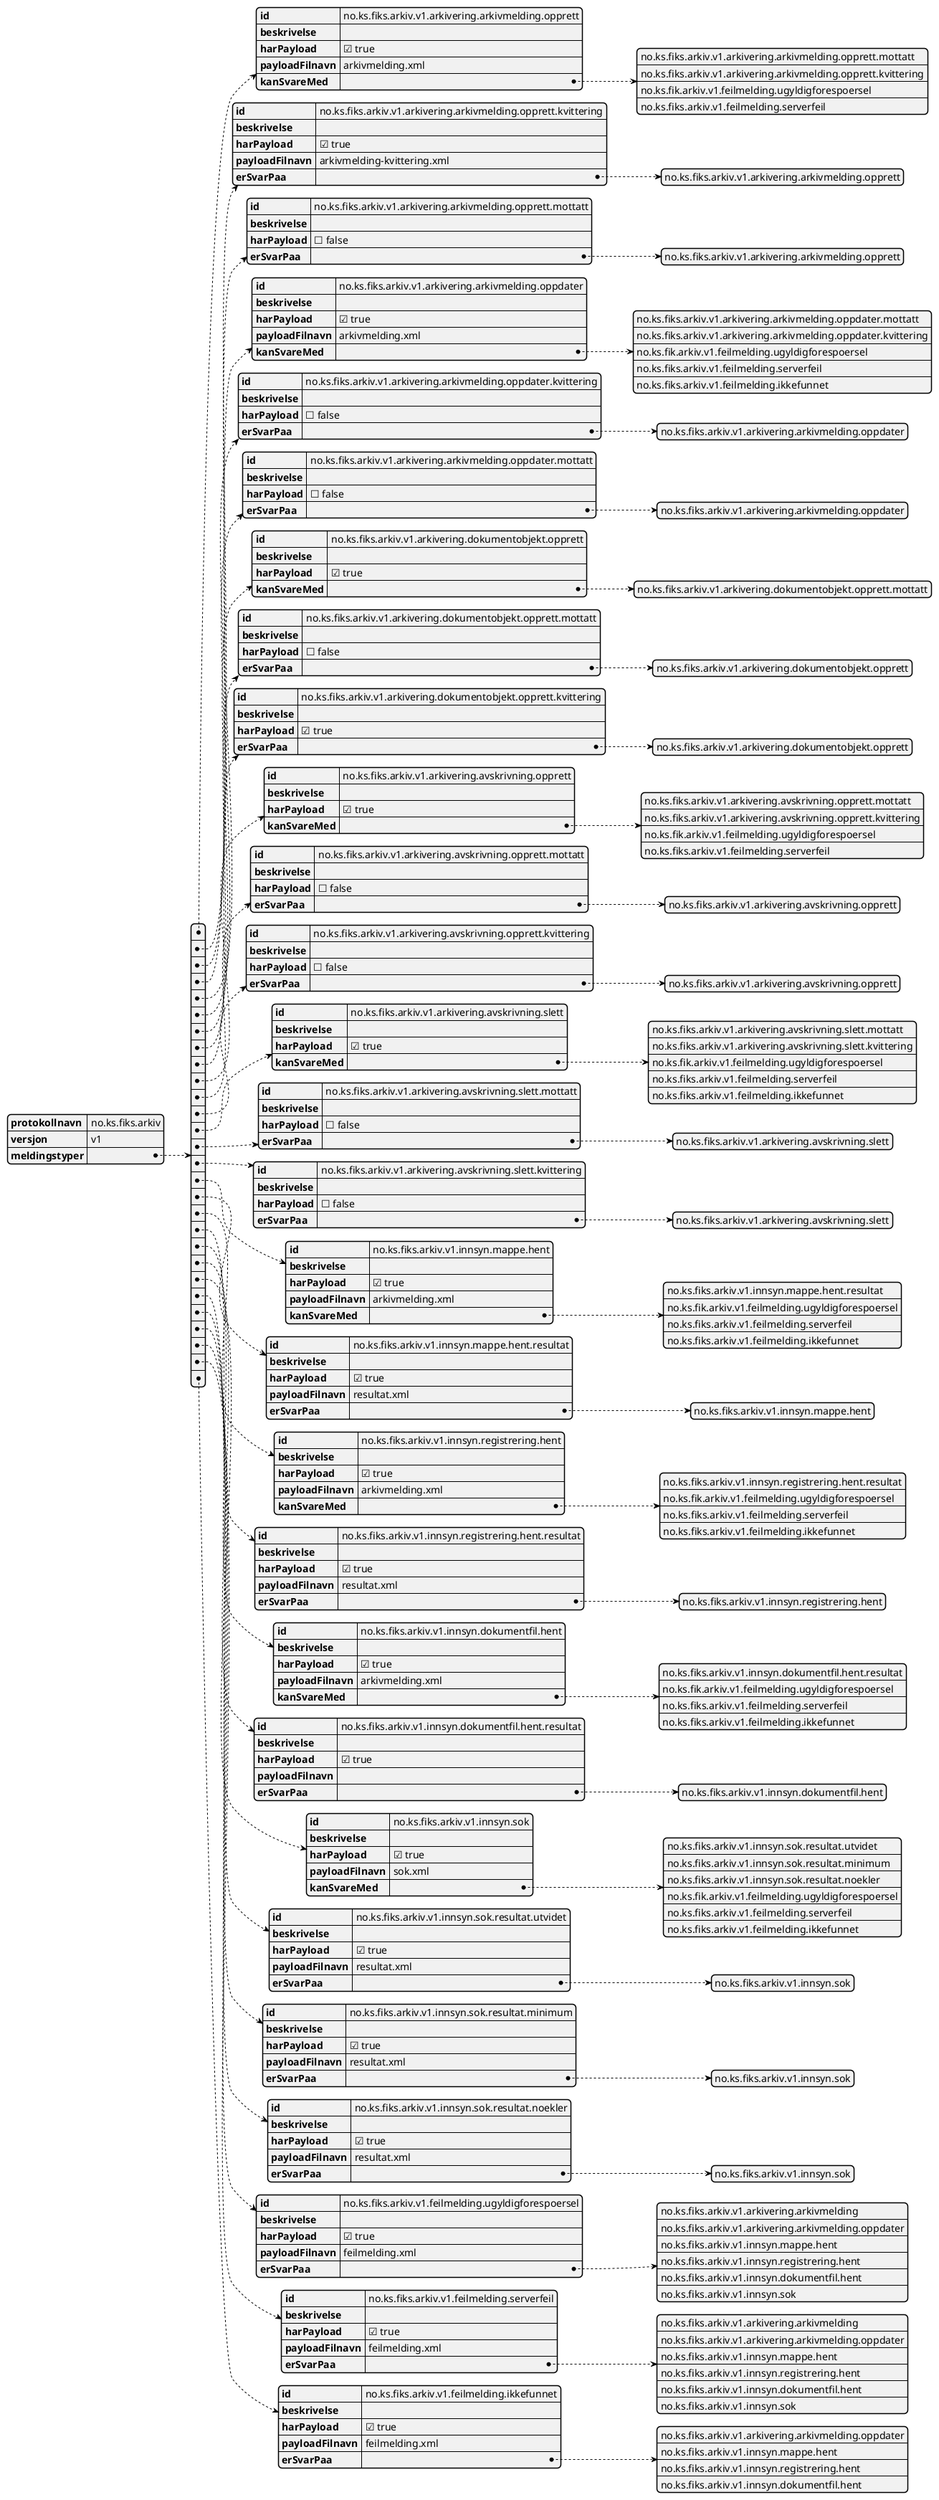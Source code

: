 @startjson
{
  "protokollnavn": "no.ks.fiks.arkiv",
  "versjon": "v1",
  "meldingstyper": [
    {
      "id": "no.ks.fiks.arkiv.v1.arkivering.arkivmelding.opprett",
      "beskrivelse": "", 
      "harPayload": true,
      "payloadFilnavn": "arkivmelding.xml",
      "kanSvareMed": ["no.ks.fiks.arkiv.v1.arkivering.arkivmelding.opprett.mottatt", "no.ks.fiks.arkiv.v1.arkivering.arkivmelding.opprett.kvittering", "no.ks.fik.arkiv.v1.feilmelding.ugyldigforespoersel", "no.ks.fiks.arkiv.v1.feilmelding.serverfeil"]
    },
    {
      "id": "no.ks.fiks.arkiv.v1.arkivering.arkivmelding.opprett.kvittering",
      "beskrivelse": "",
      "harPayload": true,
      "payloadFilnavn": "arkivmelding-kvittering.xml",
      "erSvarPaa": ["no.ks.fiks.arkiv.v1.arkivering.arkivmelding.opprett"]
    },
    {
      "id": "no.ks.fiks.arkiv.v1.arkivering.arkivmelding.opprett.mottatt",
      "beskrivelse": "",
      "harPayload": false,
      "erSvarPaa": ["no.ks.fiks.arkiv.v1.arkivering.arkivmelding.opprett"]
    },
    {
      "id": "no.ks.fiks.arkiv.v1.arkivering.arkivmelding.oppdater",
      "beskrivelse": "",
      "harPayload": true,
      "payloadFilnavn": "arkivmelding.xml",
      "kanSvareMed": ["no.ks.fiks.arkiv.v1.arkivering.arkivmelding.oppdater.mottatt", "no.ks.fiks.arkiv.v1.arkivering.arkivmelding.oppdater.kvittering", "no.ks.fik.arkiv.v1.feilmelding.ugyldigforespoersel", "no.ks.fiks.arkiv.v1.feilmelding.serverfeil", "no.ks.fiks.arkiv.v1.feilmelding.ikkefunnet"]
    },
    {
      "id": "no.ks.fiks.arkiv.v1.arkivering.arkivmelding.oppdater.kvittering",
      "beskrivelse": "",
      "harPayload": false,
      "erSvarPaa": ["no.ks.fiks.arkiv.v1.arkivering.arkivmelding.oppdater"]
    },
    {
      "id": "no.ks.fiks.arkiv.v1.arkivering.arkivmelding.oppdater.mottatt",
      "beskrivelse": "",
      "harPayload": false,
      "erSvarPaa": ["no.ks.fiks.arkiv.v1.arkivering.arkivmelding.oppdater"]
    },
    {
      "id": "no.ks.fiks.arkiv.v1.arkivering.dokumentobjekt.opprett",
      "beskrivelse": "",
      "harPayload": true,
      "kanSvareMed": ["no.ks.fiks.arkiv.v1.arkivering.dokumentobjekt.opprett.mottatt"]
    },
    {
      "id": "no.ks.fiks.arkiv.v1.arkivering.dokumentobjekt.opprett.mottatt",
      "beskrivelse": "",
      "harPayload": false,
      "erSvarPaa": ["no.ks.fiks.arkiv.v1.arkivering.dokumentobjekt.opprett"]
    },
    {
      "id": "no.ks.fiks.arkiv.v1.arkivering.dokumentobjekt.opprett.kvittering",
      "beskrivelse": "",
      "harPayload": true,
      "erSvarPaa": ["no.ks.fiks.arkiv.v1.arkivering.dokumentobjekt.opprett"]
    },
    {
      "id": "no.ks.fiks.arkiv.v1.arkivering.avskrivning.opprett",
      "beskrivelse": "",
      "harPayload": true,
      "kanSvareMed": ["no.ks.fiks.arkiv.v1.arkivering.avskrivning.opprett.mottatt", "no.ks.fiks.arkiv.v1.arkivering.avskrivning.opprett.kvittering", "no.ks.fik.arkiv.v1.feilmelding.ugyldigforespoersel", "no.ks.fiks.arkiv.v1.feilmelding.serverfeil"]
    },
    {
      "id": "no.ks.fiks.arkiv.v1.arkivering.avskrivning.opprett.mottatt",
      "beskrivelse": "",
      "harPayload": false,
      "erSvarPaa": ["no.ks.fiks.arkiv.v1.arkivering.avskrivning.opprett"]
    },
    {
      "id": "no.ks.fiks.arkiv.v1.arkivering.avskrivning.opprett.kvittering",
      "beskrivelse": "",
      "harPayload": false,
      "erSvarPaa": ["no.ks.fiks.arkiv.v1.arkivering.avskrivning.opprett"]
    },
    {
      "id": "no.ks.fiks.arkiv.v1.arkivering.avskrivning.slett",
      "beskrivelse": "",
      "harPayload": true,
      "kanSvareMed": ["no.ks.fiks.arkiv.v1.arkivering.avskrivning.slett.mottatt", "no.ks.fiks.arkiv.v1.arkivering.avskrivning.slett.kvittering", "no.ks.fik.arkiv.v1.feilmelding.ugyldigforespoersel", "no.ks.fiks.arkiv.v1.feilmelding.serverfeil", "no.ks.fiks.arkiv.v1.feilmelding.ikkefunnet"]
    },
    {
      "id": "no.ks.fiks.arkiv.v1.arkivering.avskrivning.slett.mottatt",
      "beskrivelse": "",
      "harPayload": false,
      "erSvarPaa": ["no.ks.fiks.arkiv.v1.arkivering.avskrivning.slett"]
    },
    {
      "id": "no.ks.fiks.arkiv.v1.arkivering.avskrivning.slett.kvittering",
      "beskrivelse": "",
      "harPayload": false,
      "erSvarPaa": ["no.ks.fiks.arkiv.v1.arkivering.avskrivning.slett"]
    },
    {
      "id": "no.ks.fiks.arkiv.v1.innsyn.mappe.hent",
      "beskrivelse": "",
      "harPayload": true,
      "payloadFilnavn": "arkivmelding.xml",
      "kanSvareMed": ["no.ks.fiks.arkiv.v1.innsyn.mappe.hent.resultat", "no.ks.fik.arkiv.v1.feilmelding.ugyldigforespoersel", "no.ks.fiks.arkiv.v1.feilmelding.serverfeil", "no.ks.fiks.arkiv.v1.feilmelding.ikkefunnet"]
    },
    {
      "id": "no.ks.fiks.arkiv.v1.innsyn.mappe.hent.resultat",
      "beskrivelse": "",
      "harPayload": true,
      "payloadFilnavn": "resultat.xml",
      "erSvarPaa": ["no.ks.fiks.arkiv.v1.innsyn.mappe.hent"]
    },
    {
      "id": "no.ks.fiks.arkiv.v1.innsyn.registrering.hent",
      "beskrivelse": "",
      "harPayload": true,
      "payloadFilnavn": "arkivmelding.xml",
      "kanSvareMed": ["no.ks.fiks.arkiv.v1.innsyn.registrering.hent.resultat", "no.ks.fik.arkiv.v1.feilmelding.ugyldigforespoersel", "no.ks.fiks.arkiv.v1.feilmelding.serverfeil", "no.ks.fiks.arkiv.v1.feilmelding.ikkefunnet"]
    },
    {
      "id": "no.ks.fiks.arkiv.v1.innsyn.registrering.hent.resultat",
      "beskrivelse": "",
      "harPayload": true,
      "payloadFilnavn": "resultat.xml",
      "erSvarPaa": ["no.ks.fiks.arkiv.v1.innsyn.registrering.hent"]
    },
    {
      "id": "no.ks.fiks.arkiv.v1.innsyn.dokumentfil.hent",
      "beskrivelse": "",
      "harPayload": true,
      "payloadFilnavn": "arkivmelding.xml",
      "kanSvareMed": ["no.ks.fiks.arkiv.v1.innsyn.dokumentfil.hent.resultat", "no.ks.fik.arkiv.v1.feilmelding.ugyldigforespoersel", "no.ks.fiks.arkiv.v1.feilmelding.serverfeil", "no.ks.fiks.arkiv.v1.feilmelding.ikkefunnet"]
    },
    {
      "id": "no.ks.fiks.arkiv.v1.innsyn.dokumentfil.hent.resultat",
      "beskrivelse": "",
      "harPayload": true,
      "payloadFilnavn": "",
      "erSvarPaa": ["no.ks.fiks.arkiv.v1.innsyn.dokumentfil.hent"]
    },
    {
      "id": "no.ks.fiks.arkiv.v1.innsyn.sok",
      "beskrivelse": "",
      "harPayload": true,
      "payloadFilnavn": "sok.xml",
      "kanSvareMed": ["no.ks.fiks.arkiv.v1.innsyn.sok.resultat.utvidet", "no.ks.fiks.arkiv.v1.innsyn.sok.resultat.minimum", "no.ks.fiks.arkiv.v1.innsyn.sok.resultat.noekler", "no.ks.fik.arkiv.v1.feilmelding.ugyldigforespoersel", "no.ks.fiks.arkiv.v1.feilmelding.serverfeil", "no.ks.fiks.arkiv.v1.feilmelding.ikkefunnet"]
    },
    {
      "id": "no.ks.fiks.arkiv.v1.innsyn.sok.resultat.utvidet",
      "beskrivelse": "",
      "harPayload": true,
      "payloadFilnavn": "resultat.xml",
      "erSvarPaa": ["no.ks.fiks.arkiv.v1.innsyn.sok"]
    },
    {
      "id": "no.ks.fiks.arkiv.v1.innsyn.sok.resultat.minimum",
      "beskrivelse": "",
      "harPayload": true,
      "payloadFilnavn": "resultat.xml",
      "erSvarPaa": ["no.ks.fiks.arkiv.v1.innsyn.sok"]
    },
    {
      "id": "no.ks.fiks.arkiv.v1.innsyn.sok.resultat.noekler",
      "beskrivelse": "",
      "harPayload": true,
      "payloadFilnavn": "resultat.xml",
      "erSvarPaa": ["no.ks.fiks.arkiv.v1.innsyn.sok"]
    },
    {
      "id": "no.ks.fiks.arkiv.v1.feilmelding.ugyldigforespoersel",
      "beskrivelse": "",
      "harPayload": true,
      "payloadFilnavn": "feilmelding.xml",
      "erSvarPaa": ["no.ks.fiks.arkiv.v1.arkivering.arkivmelding", "no.ks.fiks.arkiv.v1.arkivering.arkivmelding.oppdater", "no.ks.fiks.arkiv.v1.innsyn.mappe.hent", "no.ks.fiks.arkiv.v1.innsyn.registrering.hent", "no.ks.fiks.arkiv.v1.innsyn.dokumentfil.hent", "no.ks.fiks.arkiv.v1.innsyn.sok"]
    },
    {
      "id": "no.ks.fiks.arkiv.v1.feilmelding.serverfeil",
      "beskrivelse": "",
      "harPayload": true,
      "payloadFilnavn": "feilmelding.xml",
      "erSvarPaa": ["no.ks.fiks.arkiv.v1.arkivering.arkivmelding", "no.ks.fiks.arkiv.v1.arkivering.arkivmelding.oppdater", "no.ks.fiks.arkiv.v1.innsyn.mappe.hent", "no.ks.fiks.arkiv.v1.innsyn.registrering.hent", "no.ks.fiks.arkiv.v1.innsyn.dokumentfil.hent", "no.ks.fiks.arkiv.v1.innsyn.sok"]
    },
    {
      "id": "no.ks.fiks.arkiv.v1.feilmelding.ikkefunnet",
      "beskrivelse": "",
      "harPayload": true,
      "payloadFilnavn": "feilmelding.xml",
      "erSvarPaa": ["no.ks.fiks.arkiv.v1.arkivering.arkivmelding.oppdater", "no.ks.fiks.arkiv.v1.innsyn.mappe.hent", "no.ks.fiks.arkiv.v1.innsyn.registrering.hent", "no.ks.fiks.arkiv.v1.innsyn.dokumentfil.hent"]
    }
  ]
}
@endjson